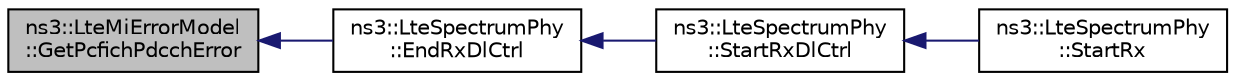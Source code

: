 digraph "ns3::LteMiErrorModel::GetPcfichPdcchError"
{
  edge [fontname="Helvetica",fontsize="10",labelfontname="Helvetica",labelfontsize="10"];
  node [fontname="Helvetica",fontsize="10",shape=record];
  rankdir="LR";
  Node1 [label="ns3::LteMiErrorModel\l::GetPcfichPdcchError",height=0.2,width=0.4,color="black", fillcolor="grey75", style="filled", fontcolor="black"];
  Node1 -> Node2 [dir="back",color="midnightblue",fontsize="10",style="solid"];
  Node2 [label="ns3::LteSpectrumPhy\l::EndRxDlCtrl",height=0.2,width=0.4,color="black", fillcolor="white", style="filled",URL="$de/def/classns3_1_1LteSpectrumPhy.html#a88ff185754afa38f1bceb9f1641bdabc"];
  Node2 -> Node3 [dir="back",color="midnightblue",fontsize="10",style="solid"];
  Node3 [label="ns3::LteSpectrumPhy\l::StartRxDlCtrl",height=0.2,width=0.4,color="black", fillcolor="white", style="filled",URL="$de/def/classns3_1_1LteSpectrumPhy.html#a2ea6de28b21dcae1c26d42aecac47341"];
  Node3 -> Node4 [dir="back",color="midnightblue",fontsize="10",style="solid"];
  Node4 [label="ns3::LteSpectrumPhy\l::StartRx",height=0.2,width=0.4,color="black", fillcolor="white", style="filled",URL="$de/def/classns3_1_1LteSpectrumPhy.html#af4041e1ab1f466d1c66b8f2f1c519657"];
}
